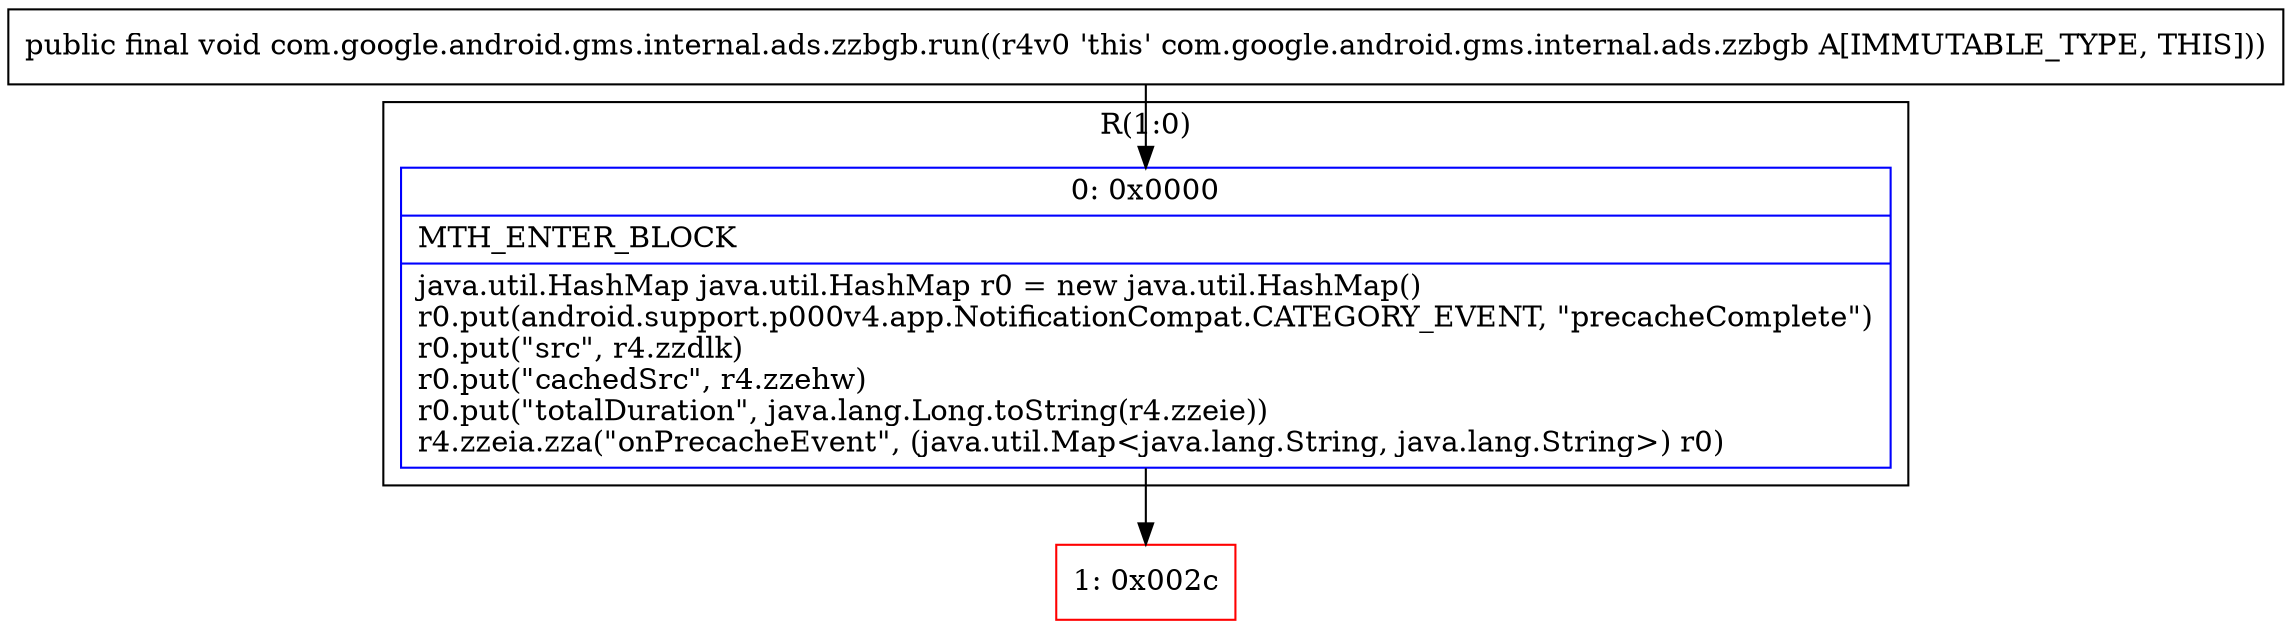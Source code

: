 digraph "CFG forcom.google.android.gms.internal.ads.zzbgb.run()V" {
subgraph cluster_Region_691057137 {
label = "R(1:0)";
node [shape=record,color=blue];
Node_0 [shape=record,label="{0\:\ 0x0000|MTH_ENTER_BLOCK\l|java.util.HashMap java.util.HashMap r0 = new java.util.HashMap()\lr0.put(android.support.p000v4.app.NotificationCompat.CATEGORY_EVENT, \"precacheComplete\")\lr0.put(\"src\", r4.zzdlk)\lr0.put(\"cachedSrc\", r4.zzehw)\lr0.put(\"totalDuration\", java.lang.Long.toString(r4.zzeie))\lr4.zzeia.zza(\"onPrecacheEvent\", (java.util.Map\<java.lang.String, java.lang.String\>) r0)\l}"];
}
Node_1 [shape=record,color=red,label="{1\:\ 0x002c}"];
MethodNode[shape=record,label="{public final void com.google.android.gms.internal.ads.zzbgb.run((r4v0 'this' com.google.android.gms.internal.ads.zzbgb A[IMMUTABLE_TYPE, THIS])) }"];
MethodNode -> Node_0;
Node_0 -> Node_1;
}


